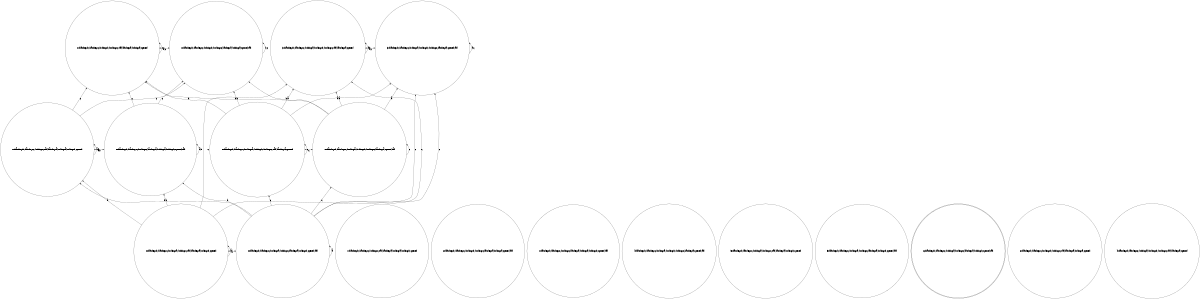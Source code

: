 digraph K_structure{
	rankdir=BT;
	size="8,5"
//WORLDS List:
	node [shape = circle] "0_-has_key_b,-has_key_c,-looking_c,-tail,has_key_a,looking_a,looking_b,opened";// (,-has_key_b,-has_key_c,-looking_c,-tail,has_key_a,looking_a,looking_b,opened)
	node [shape = circle] "1_-has_key_b,-has_key_c,-looking_c,-tail,has_key_a,looking_a,looking_b,opened";// (-has_key_b,-has_key_c,-looking_c,-tail,has_key_a,looking_a,looking_b,opened)
	node [shape = circle] "2_-has_key_b,-has_key_c,-looking_b,-looking_c,has_key_a,looking_a,opened,tail";// (,-has_key_b,-has_key_c,-looking_b,-looking_c,has_key_a,looking_a,opened,tail)
	node [shape = circle] "0_-has_key_b,-has_key_c,-looking_c,has_key_a,looking_a,looking_b,opened,tail";// (,-has_key_b,-has_key_c,-looking_c,has_key_a,looking_a,looking_b,opened,tail)
	node [shape = circle] "1_-has_key_b,-has_key_c,-looking_c,has_key_a,looking_a,looking_b,opened,tail";// (-has_key_b,-has_key_c,-looking_c,has_key_a,looking_a,looking_b,opened,tail)
	node [shape = circle] "3_-has_key_b,-has_key_c,-looking_a,-looking_b,-looking_c,has_key_a,opened,tail";// (,-has_key_b,-has_key_c,-looking_a,-looking_b,-looking_c,has_key_a,opened,tail)
	node [shape = circle] "4_-has_key_b,-has_key_c,-looking_a,-looking_b,-looking_c,has_key_a,opened,tail";// (-has_key_b,-has_key_c,-looking_a,-looking_b,-looking_c,has_key_a,opened,tail)
	node [shape = circle] "5_-has_key_b,-has_key_c,-looking_a,-looking_c,-tail,has_key_a,looking_b,opened";// (,-has_key_b,-has_key_c,-looking_a,-looking_c,-tail,has_key_a,looking_b,opened)
	node [shape = circle] "5_-has_key_b,-has_key_c,-looking_a,-looking_c,has_key_a,looking_b,opened,tail";// (,-has_key_b,-has_key_c,-looking_a,-looking_c,has_key_a,looking_b,opened,tail)
	node [shape = doublecircle] "6_-has_key_b,-has_key_c,-looking_a,-looking_c,has_key_a,looking_b,opened,tail";// (-has_key_b,-has_key_c,-looking_a,-looking_c,has_key_a,looking_b,opened,tail)
	node [shape = circle] "2_-has_key_b,-has_key_c,-looking_b,-looking_c,-tail,has_key_a,looking_a,opened";// (,-has_key_b,-has_key_c,-looking_b,-looking_c,-tail,has_key_a,looking_a,opened)
	node [shape = circle] "3_-has_key_b,-has_key_c,-looking_a,-looking_b,-looking_c,-tail,has_key_a,opened";// (,-has_key_b,-has_key_c,-looking_a,-looking_b,-looking_c,-tail,has_key_a,opened)
	node [shape = circle] "4_-has_key_b,-has_key_c,-looking_a,-looking_b,-looking_c,-tail,has_key_a,opened";// (-has_key_b,-has_key_c,-looking_a,-looking_b,-looking_c,-tail,has_key_a,opened)


//RANKS List:
	{rank = same; "3_-has_key_b,-has_key_c,-looking_a,-looking_b,-looking_c,has_key_a,opened,tail"; "3_-has_key_b,-has_key_c,-looking_a,-looking_b,-looking_c,-tail,has_key_a,opened"; }
	{rank = same; "0_-has_key_b,-has_key_c,-looking_b,-looking_c,has_key_a,looking_a,opened,tail"; "0_-has_key_b,-has_key_c,-looking_b,-looking_c,-tail,has_key_a,looking_a,opened"; }
	{rank = same; "0_-has_key_b,-has_key_c,-looking_a,-looking_b,-looking_c,has_key_a,opened,tail"; "0_-has_key_b,-has_key_c,-looking_a,-looking_b,-looking_c,-tail,has_key_a,opened"; }
	{rank = same; "0_-has_key_b,-has_key_c,-looking_c,-tail,has_key_a,looking_a,looking_b,opened"; "0_-has_key_b,-has_key_c,-looking_c,has_key_a,looking_a,looking_b,opened,tail"; }
	{rank = same; "0_-has_key_b,-has_key_c,-looking_a,-looking_c,-tail,has_key_a,looking_b,opened"; "0_-has_key_b,-has_key_c,-looking_a,-looking_c,has_key_a,looking_b,opened,tail"; }
	{rank = same; "0_-has_key_b,-has_key_c,-looking_a,-looking_c,has_key_a,looking_b,opened,tail"; }
	{rank = same; "0_-has_key_b,-has_key_c,-looking_c,-tail,has_key_a,looking_a,looking_b,opened"; "0_-has_key_b,-has_key_c,-looking_c,has_key_a,looking_a,looking_b,opened,tail"; }


//EDGES List:
	"0_-has_key_b,-has_key_c,-looking_a,-looking_b,-looking_c,-tail,has_key_a,opened" -> "0_-has_key_b,-has_key_c,-looking_a,-looking_b,-looking_c,-tail,has_key_a,opened" [ label = "c" ];
	"0_-has_key_b,-has_key_c,-looking_a,-looking_b,-looking_c,-tail,has_key_a,opened" -> "0_-has_key_b,-has_key_c,-looking_b,-looking_c,-tail,has_key_a,looking_a,opened" [ label = "b" ];
	"0_-has_key_b,-has_key_c,-looking_a,-looking_b,-looking_c,-tail,has_key_a,opened" -> "0_-has_key_b,-has_key_c,-looking_b,-looking_c,has_key_a,looking_a,opened,tail" [ label = "b" ];
	"0_-has_key_b,-has_key_c,-looking_a,-looking_b,-looking_c,-tail,has_key_a,opened" -> "3_-has_key_b,-has_key_c,-looking_a,-looking_b,-looking_c,-tail,has_key_a,opened" [ label = "a" ];
	"0_-has_key_b,-has_key_c,-looking_a,-looking_b,-looking_c,-tail,has_key_a,opened" -> "3_-has_key_b,-has_key_c,-looking_a,-looking_b,-looking_c,has_key_a,opened,tail" [ label = "a" ];
	"0_-has_key_b,-has_key_c,-looking_a,-looking_b,-looking_c,has_key_a,opened,tail" -> "0_-has_key_b,-has_key_c,-looking_a,-looking_b,-looking_c,has_key_a,opened,tail" [ label = "c" ];
	"0_-has_key_b,-has_key_c,-looking_a,-looking_b,-looking_c,has_key_a,opened,tail" -> "0_-has_key_b,-has_key_c,-looking_b,-looking_c,-tail,has_key_a,looking_a,opened" [ label = "b" ];
	"0_-has_key_b,-has_key_c,-looking_a,-looking_b,-looking_c,has_key_a,opened,tail" -> "0_-has_key_b,-has_key_c,-looking_b,-looking_c,has_key_a,looking_a,opened,tail" [ label = "b" ];
	"0_-has_key_b,-has_key_c,-looking_a,-looking_b,-looking_c,has_key_a,opened,tail" -> "3_-has_key_b,-has_key_c,-looking_a,-looking_b,-looking_c,-tail,has_key_a,opened" [ label = "a" ];
	"0_-has_key_b,-has_key_c,-looking_a,-looking_b,-looking_c,has_key_a,opened,tail" -> "3_-has_key_b,-has_key_c,-looking_a,-looking_b,-looking_c,has_key_a,opened,tail" [ label = "a" ];
	"0_-has_key_b,-has_key_c,-looking_a,-looking_c,-tail,has_key_a,looking_b,opened" -> "0_-has_key_b,-has_key_c,-looking_a,-looking_c,-tail,has_key_a,looking_b,opened" [ label = "a" ];
	"0_-has_key_b,-has_key_c,-looking_a,-looking_c,-tail,has_key_a,looking_b,opened" -> "0_-has_key_b,-has_key_c,-looking_c,-tail,has_key_a,looking_a,looking_b,opened" [ label = "b" ];
	"0_-has_key_b,-has_key_c,-looking_a,-looking_c,-tail,has_key_a,looking_b,opened" -> "0_-has_key_b,-has_key_c,-looking_c,has_key_a,looking_a,looking_b,opened,tail" [ label = "b" ];
	"0_-has_key_b,-has_key_c,-looking_a,-looking_c,-tail,has_key_a,looking_b,opened" -> "3_-has_key_b,-has_key_c,-looking_a,-looking_b,-looking_c,-tail,has_key_a,opened" [ label = "c" ];
	"0_-has_key_b,-has_key_c,-looking_a,-looking_c,-tail,has_key_a,looking_b,opened" -> "3_-has_key_b,-has_key_c,-looking_a,-looking_b,-looking_c,has_key_a,opened,tail" [ label = "c" ];
	"0_-has_key_b,-has_key_c,-looking_a,-looking_c,has_key_a,looking_b,opened,tail" -> "0_-has_key_b,-has_key_c,-looking_a,-looking_b,-looking_c,-tail,has_key_a,opened" [ label = "c" ];
	"0_-has_key_b,-has_key_c,-looking_a,-looking_c,has_key_a,looking_b,opened,tail" -> "0_-has_key_b,-has_key_c,-looking_a,-looking_b,-looking_c,has_key_a,opened,tail" [ label = "c" ];
	"0_-has_key_b,-has_key_c,-looking_a,-looking_c,has_key_a,looking_b,opened,tail" -> "0_-has_key_b,-has_key_c,-looking_a,-looking_c,has_key_a,looking_b,opened,tail" [ label = "a" ];
	"0_-has_key_b,-has_key_c,-looking_a,-looking_c,has_key_a,looking_b,opened,tail" -> "0_-has_key_b,-has_key_c,-looking_c,-tail,has_key_a,looking_a,looking_b,opened" [ label = "b" ];
	"0_-has_key_b,-has_key_c,-looking_a,-looking_c,has_key_a,looking_b,opened,tail" -> "0_-has_key_b,-has_key_c,-looking_c,has_key_a,looking_a,looking_b,opened,tail" [ label = "b" ];
	"0_-has_key_b,-has_key_c,-looking_a,-looking_c,has_key_a,looking_b,opened,tail" -> "3_-has_key_b,-has_key_c,-looking_a,-looking_b,-looking_c,-tail,has_key_a,opened" [ label = "c" ];
	"0_-has_key_b,-has_key_c,-looking_a,-looking_c,has_key_a,looking_b,opened,tail" -> "3_-has_key_b,-has_key_c,-looking_a,-looking_b,-looking_c,has_key_a,opened,tail" [ label = "c" ];
	"0_-has_key_b,-has_key_c,-looking_b,-looking_c,-tail,has_key_a,looking_a,opened" -> "0_-has_key_b,-has_key_c,-looking_b,-looking_c,-tail,has_key_a,looking_a,opened" [ label = "b,c" ];
	"0_-has_key_b,-has_key_c,-looking_b,-looking_c,has_key_a,looking_a,opened,tail" -> "0_-has_key_b,-has_key_c,-looking_b,-looking_c,has_key_a,looking_a,opened,tail" [ label = "b,c" ];
	"0_-has_key_b,-has_key_c,-looking_c,-tail,has_key_a,looking_a,looking_b,opened" -> "0_-has_key_b,-has_key_c,-looking_b,-looking_c,-tail,has_key_a,looking_a,opened" [ label = "c" ];
	"0_-has_key_b,-has_key_c,-looking_c,-tail,has_key_a,looking_a,looking_b,opened" -> "0_-has_key_b,-has_key_c,-looking_b,-looking_c,has_key_a,looking_a,opened,tail" [ label = "c" ];
	"0_-has_key_b,-has_key_c,-looking_c,-tail,has_key_a,looking_a,looking_b,opened" -> "0_-has_key_b,-has_key_c,-looking_c,-tail,has_key_a,looking_a,looking_b,opened" [ label = "a,b" ];
	"0_-has_key_b,-has_key_c,-looking_c,has_key_a,looking_a,looking_b,opened,tail" -> "0_-has_key_b,-has_key_c,-looking_b,-looking_c,-tail,has_key_a,looking_a,opened" [ label = "c" ];
	"0_-has_key_b,-has_key_c,-looking_c,has_key_a,looking_a,looking_b,opened,tail" -> "0_-has_key_b,-has_key_c,-looking_b,-looking_c,has_key_a,looking_a,opened,tail" [ label = "c" ];
	"0_-has_key_b,-has_key_c,-looking_c,has_key_a,looking_a,looking_b,opened,tail" -> "0_-has_key_b,-has_key_c,-looking_c,has_key_a,looking_a,looking_b,opened,tail" [ label = "a,b" ];
	"3_-has_key_b,-has_key_c,-looking_a,-looking_b,-looking_c,-tail,has_key_a,opened" -> "3_-has_key_b,-has_key_c,-looking_a,-looking_b,-looking_c,-tail,has_key_a,opened" [ label = "a,c" ];
	"3_-has_key_b,-has_key_c,-looking_a,-looking_b,-looking_c,has_key_a,opened,tail" -> "3_-has_key_b,-has_key_c,-looking_a,-looking_b,-looking_c,has_key_a,opened,tail" [ label = "a,c" ];
	"0_-has_key_b,-has_key_c,-looking_a,-looking_b,-looking_c,-tail,has_key_a,opened" -> "0_-has_key_b,-has_key_c,-looking_a,-looking_b,-looking_c,has_key_a,opened,tail" [ dir=both label = "c" ];
	"0_-has_key_b,-has_key_c,-looking_a,-looking_c,-tail,has_key_a,looking_b,opened" -> "0_-has_key_b,-has_key_c,-looking_a,-looking_c,has_key_a,looking_b,opened,tail" [ dir=both label = "a" ];
	"0_-has_key_b,-has_key_c,-looking_b,-looking_c,-tail,has_key_a,looking_a,opened" -> "0_-has_key_b,-has_key_c,-looking_b,-looking_c,has_key_a,looking_a,opened,tail" [ dir=both label = "b,c" ];
	"0_-has_key_b,-has_key_c,-looking_c,-tail,has_key_a,looking_a,looking_b,opened" -> "0_-has_key_b,-has_key_c,-looking_c,has_key_a,looking_a,looking_b,opened,tail" [ dir=both label = "a,b" ];
	"3_-has_key_b,-has_key_c,-looking_a,-looking_b,-looking_c,-tail,has_key_a,opened" -> "3_-has_key_b,-has_key_c,-looking_a,-looking_b,-looking_c,has_key_a,opened,tail" [ dir=both label = "a,c" ];
}
